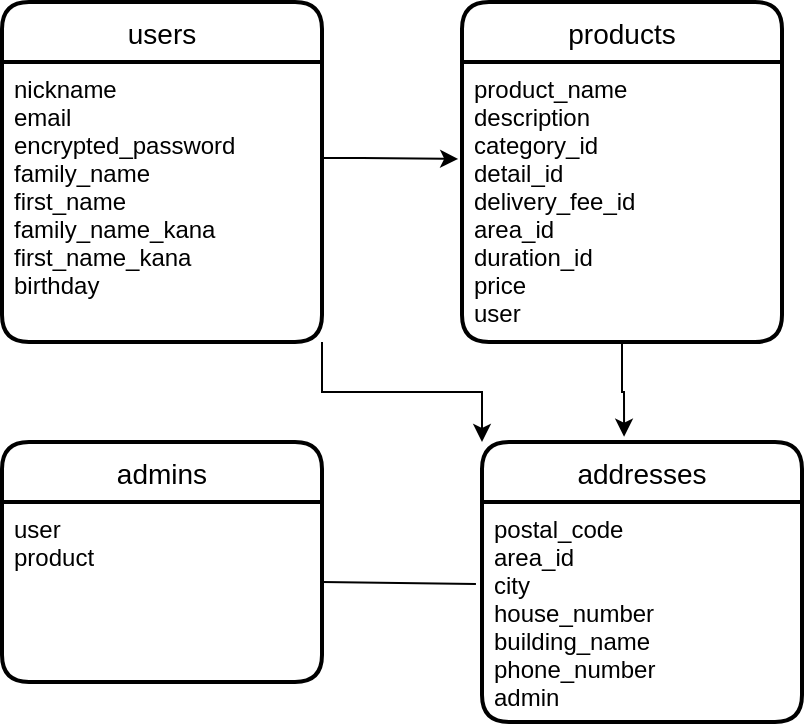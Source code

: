 <mxfile>
    <diagram id="lBhW9_vk1PtA_SvmfGKT" name="ページ1">
        <mxGraphModel dx="423" dy="472" grid="1" gridSize="10" guides="1" tooltips="1" connect="1" arrows="1" fold="1" page="1" pageScale="1" pageWidth="850" pageHeight="1100" math="0" shadow="0">
            <root>
                <mxCell id="0"/>
                <mxCell id="1" parent="0"/>
                <mxCell id="39" value="users" style="swimlane;childLayout=stackLayout;horizontal=1;startSize=30;horizontalStack=0;rounded=1;fontSize=14;fontStyle=0;strokeWidth=2;resizeParent=0;resizeLast=1;shadow=0;dashed=0;align=center;" parent="1" vertex="1">
                    <mxGeometry x="50" y="70" width="160" height="170" as="geometry"/>
                </mxCell>
                <mxCell id="40" value="nickname&#10;email&#10;encrypted_password&#10;family_name&#10;first_name&#10;family_name_kana&#10;first_name_kana&#10;birthday" style="align=left;strokeColor=none;fillColor=none;spacingLeft=4;fontSize=12;verticalAlign=top;resizable=0;rotatable=0;part=1;" parent="39" vertex="1">
                    <mxGeometry y="30" width="160" height="140" as="geometry"/>
                </mxCell>
                <mxCell id="45" style="edgeStyle=orthogonalEdgeStyle;rounded=0;orthogonalLoop=1;jettySize=auto;html=1;entryX=-0.012;entryY=0.346;entryDx=0;entryDy=0;entryPerimeter=0;" parent="1" source="39" target="53" edge="1">
                    <mxGeometry relative="1" as="geometry">
                        <mxPoint x="270" y="145" as="targetPoint"/>
                        <Array as="points">
                            <mxPoint x="230" y="148"/>
                            <mxPoint x="230" y="148"/>
                        </Array>
                    </mxGeometry>
                </mxCell>
                <mxCell id="66" style="edgeStyle=orthogonalEdgeStyle;rounded=0;orthogonalLoop=1;jettySize=auto;html=1;exitX=0.5;exitY=1;exitDx=0;exitDy=0;entryX=0.444;entryY=-0.019;entryDx=0;entryDy=0;entryPerimeter=0;" edge="1" parent="1" source="52" target="57">
                    <mxGeometry relative="1" as="geometry"/>
                </mxCell>
                <mxCell id="52" value="products" style="swimlane;childLayout=stackLayout;horizontal=1;startSize=30;horizontalStack=0;rounded=1;fontSize=14;fontStyle=0;strokeWidth=2;resizeParent=0;resizeLast=1;shadow=0;dashed=0;align=center;" parent="1" vertex="1">
                    <mxGeometry x="280" y="70" width="160" height="170" as="geometry"/>
                </mxCell>
                <mxCell id="53" value="product_name&#10;description&#10;category_id&#10;detail_id&#10;delivery_fee_id&#10;area_id&#10;duration_id&#10;price&#10;user" style="align=left;strokeColor=none;fillColor=none;spacingLeft=4;fontSize=12;verticalAlign=top;resizable=0;rotatable=0;part=1;" parent="52" vertex="1">
                    <mxGeometry y="30" width="160" height="140" as="geometry"/>
                </mxCell>
                <mxCell id="63" style="edgeStyle=orthogonalEdgeStyle;rounded=0;orthogonalLoop=1;jettySize=auto;html=1;exitX=0.5;exitY=1;exitDx=0;exitDy=0;" parent="52" source="53" target="53" edge="1">
                    <mxGeometry relative="1" as="geometry"/>
                </mxCell>
                <mxCell id="54" value="admins" style="swimlane;childLayout=stackLayout;horizontal=1;startSize=30;horizontalStack=0;rounded=1;fontSize=14;fontStyle=0;strokeWidth=2;resizeParent=0;resizeLast=1;shadow=0;dashed=0;align=center;" parent="1" vertex="1">
                    <mxGeometry x="50" y="290" width="160" height="120" as="geometry"/>
                </mxCell>
                <mxCell id="55" value="user&#10;product" style="align=left;strokeColor=none;fillColor=none;spacingLeft=4;fontSize=12;verticalAlign=top;resizable=0;rotatable=0;part=1;" parent="54" vertex="1">
                    <mxGeometry y="30" width="160" height="90" as="geometry"/>
                </mxCell>
                <mxCell id="57" value="addresses" style="swimlane;childLayout=stackLayout;horizontal=1;startSize=30;horizontalStack=0;rounded=1;fontSize=14;fontStyle=0;strokeWidth=2;resizeParent=0;resizeLast=1;shadow=0;dashed=0;align=center;" parent="1" vertex="1">
                    <mxGeometry x="290" y="290" width="160" height="140" as="geometry"/>
                </mxCell>
                <mxCell id="58" value="postal_code&#10;area_id&#10;city&#10;house_number&#10;building_name&#10;phone_number&#10;admin" style="align=left;strokeColor=none;fillColor=none;spacingLeft=4;fontSize=12;verticalAlign=top;resizable=0;rotatable=0;part=1;" parent="57" vertex="1">
                    <mxGeometry y="30" width="160" height="110" as="geometry"/>
                </mxCell>
                <mxCell id="62" value="" style="endArrow=none;html=1;rounded=0;entryX=-0.019;entryY=0.373;entryDx=0;entryDy=0;entryPerimeter=0;" parent="1" target="58" edge="1">
                    <mxGeometry relative="1" as="geometry">
                        <mxPoint x="210" y="360" as="sourcePoint"/>
                        <mxPoint x="320" y="359.5" as="targetPoint"/>
                    </mxGeometry>
                </mxCell>
                <mxCell id="67" style="edgeStyle=orthogonalEdgeStyle;rounded=0;orthogonalLoop=1;jettySize=auto;html=1;exitX=1;exitY=1;exitDx=0;exitDy=0;entryX=0;entryY=0;entryDx=0;entryDy=0;" edge="1" parent="1" source="40" target="57">
                    <mxGeometry relative="1" as="geometry"/>
                </mxCell>
            </root>
        </mxGraphModel>
    </diagram>
    <diagram id="AEz61nke-6gwWzHBMvPa" name="ページ2">
        &#xa;        &#xa;&#xa;
        <mxGraphModel dx="544" dy="515" grid="1" gridSize="10" guides="1" tooltips="1" connect="1" arrows="1" fold="1" page="1" pageScale="1" pageWidth="850" pageHeight="1100" math="0" shadow="0">
            &#xa;            &#xa;&#xa;
            <root>
                &#xa;                &#xa;&#xa;
                <mxCell id="66tLfCxOvHdYqUNInSl9-0"/>
                &#xa;                &#xa;&#xa;
                <mxCell id="66tLfCxOvHdYqUNInSl9-1" parent="66tLfCxOvHdYqUNInSl9-0"/>
                &#xa;                &#xa;&#xa;
            </root>
            &#xa;            &#xa;&#xa;
        </mxGraphModel>
        &#xa;        &#xa;&#xa;
    </diagram>
    <diagram id="aHcaraoQlbuGrHMOvKhW" name="ページ3">
        &#xa;        &#xa;&#xa;
        <mxGraphModel dx="544" dy="515" grid="1" gridSize="10" guides="1" tooltips="1" connect="1" arrows="1" fold="1" page="1" pageScale="1" pageWidth="850" pageHeight="1100" math="0" shadow="0">
            &#xa;            &#xa;&#xa;
            <root>
                &#xa;                &#xa;&#xa;
                <mxCell id="CRW_GHgwnZBsmKlqQSoy-0"/>
                &#xa;                &#xa;&#xa;
                <mxCell id="CRW_GHgwnZBsmKlqQSoy-1" parent="CRW_GHgwnZBsmKlqQSoy-0"/>
                &#xa;                &#xa;&#xa;
            </root>
            &#xa;            &#xa;&#xa;
        </mxGraphModel>
        &#xa;        &#xa;&#xa;
    </diagram>
</mxfile>